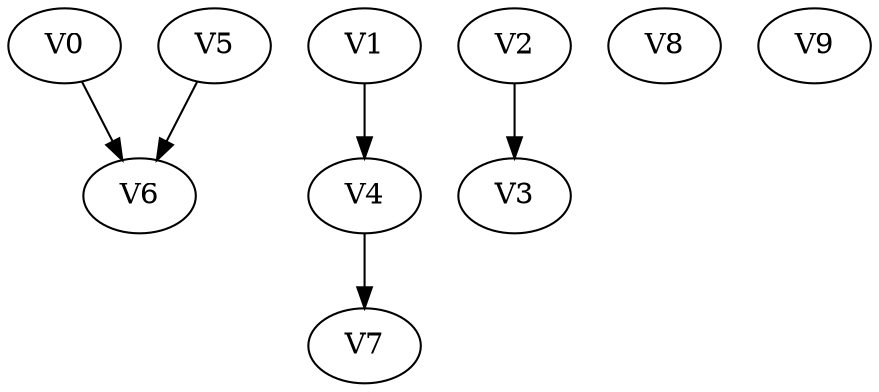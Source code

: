 strict digraph my_dotgraph {
concentrate=True;
V0;
V1;
V2;
V3;
V4;
V5;
V6;
V7;
V8;
V9;
V0 -> V6;
V1 -> V4;
V2 -> V3;
V4 -> V7;
V5 -> V6;
V8 
}